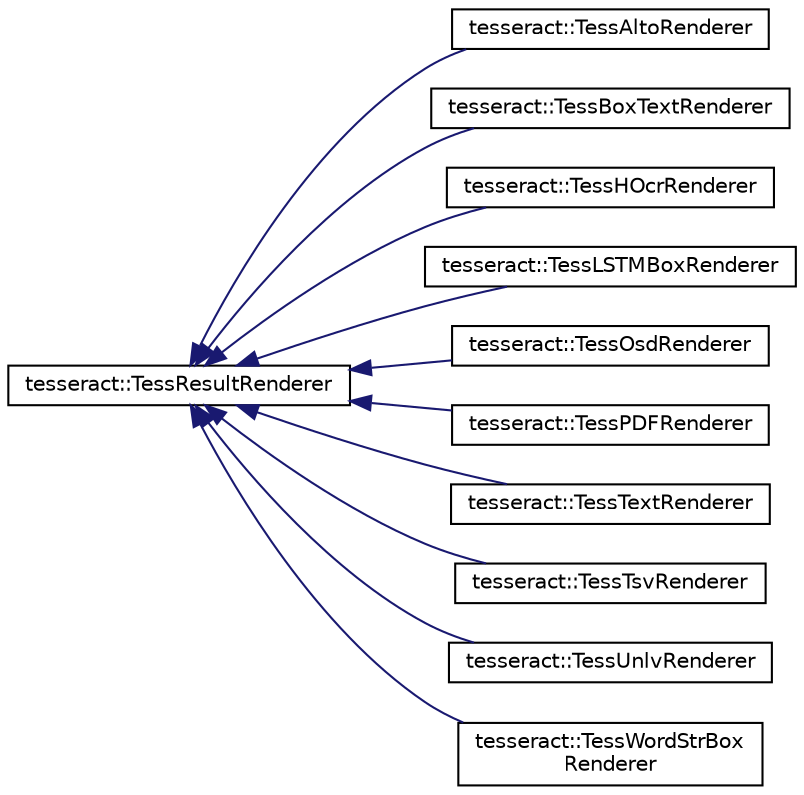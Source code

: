 digraph "Graphical Class Hierarchy"
{
 // LATEX_PDF_SIZE
  edge [fontname="Helvetica",fontsize="10",labelfontname="Helvetica",labelfontsize="10"];
  node [fontname="Helvetica",fontsize="10",shape=record];
  rankdir="LR";
  Node0 [label="tesseract::TessResultRenderer",height=0.2,width=0.4,color="black", fillcolor="white", style="filled",URL="$classtesseract_1_1_tess_result_renderer.html",tooltip=" "];
  Node0 -> Node1 [dir="back",color="midnightblue",fontsize="10",style="solid",fontname="Helvetica"];
  Node1 [label="tesseract::TessAltoRenderer",height=0.2,width=0.4,color="black", fillcolor="white", style="filled",URL="$classtesseract_1_1_tess_alto_renderer.html",tooltip=" "];
  Node0 -> Node2 [dir="back",color="midnightblue",fontsize="10",style="solid",fontname="Helvetica"];
  Node2 [label="tesseract::TessBoxTextRenderer",height=0.2,width=0.4,color="black", fillcolor="white", style="filled",URL="$classtesseract_1_1_tess_box_text_renderer.html",tooltip=" "];
  Node0 -> Node3 [dir="back",color="midnightblue",fontsize="10",style="solid",fontname="Helvetica"];
  Node3 [label="tesseract::TessHOcrRenderer",height=0.2,width=0.4,color="black", fillcolor="white", style="filled",URL="$classtesseract_1_1_tess_h_ocr_renderer.html",tooltip=" "];
  Node0 -> Node4 [dir="back",color="midnightblue",fontsize="10",style="solid",fontname="Helvetica"];
  Node4 [label="tesseract::TessLSTMBoxRenderer",height=0.2,width=0.4,color="black", fillcolor="white", style="filled",URL="$classtesseract_1_1_tess_l_s_t_m_box_renderer.html",tooltip=" "];
  Node0 -> Node5 [dir="back",color="midnightblue",fontsize="10",style="solid",fontname="Helvetica"];
  Node5 [label="tesseract::TessOsdRenderer",height=0.2,width=0.4,color="black", fillcolor="white", style="filled",URL="$classtesseract_1_1_tess_osd_renderer.html",tooltip=" "];
  Node0 -> Node6 [dir="back",color="midnightblue",fontsize="10",style="solid",fontname="Helvetica"];
  Node6 [label="tesseract::TessPDFRenderer",height=0.2,width=0.4,color="black", fillcolor="white", style="filled",URL="$classtesseract_1_1_tess_p_d_f_renderer.html",tooltip=" "];
  Node0 -> Node7 [dir="back",color="midnightblue",fontsize="10",style="solid",fontname="Helvetica"];
  Node7 [label="tesseract::TessTextRenderer",height=0.2,width=0.4,color="black", fillcolor="white", style="filled",URL="$classtesseract_1_1_tess_text_renderer.html",tooltip=" "];
  Node0 -> Node8 [dir="back",color="midnightblue",fontsize="10",style="solid",fontname="Helvetica"];
  Node8 [label="tesseract::TessTsvRenderer",height=0.2,width=0.4,color="black", fillcolor="white", style="filled",URL="$classtesseract_1_1_tess_tsv_renderer.html",tooltip=" "];
  Node0 -> Node9 [dir="back",color="midnightblue",fontsize="10",style="solid",fontname="Helvetica"];
  Node9 [label="tesseract::TessUnlvRenderer",height=0.2,width=0.4,color="black", fillcolor="white", style="filled",URL="$classtesseract_1_1_tess_unlv_renderer.html",tooltip=" "];
  Node0 -> Node10 [dir="back",color="midnightblue",fontsize="10",style="solid",fontname="Helvetica"];
  Node10 [label="tesseract::TessWordStrBox\lRenderer",height=0.2,width=0.4,color="black", fillcolor="white", style="filled",URL="$classtesseract_1_1_tess_word_str_box_renderer.html",tooltip=" "];
}
